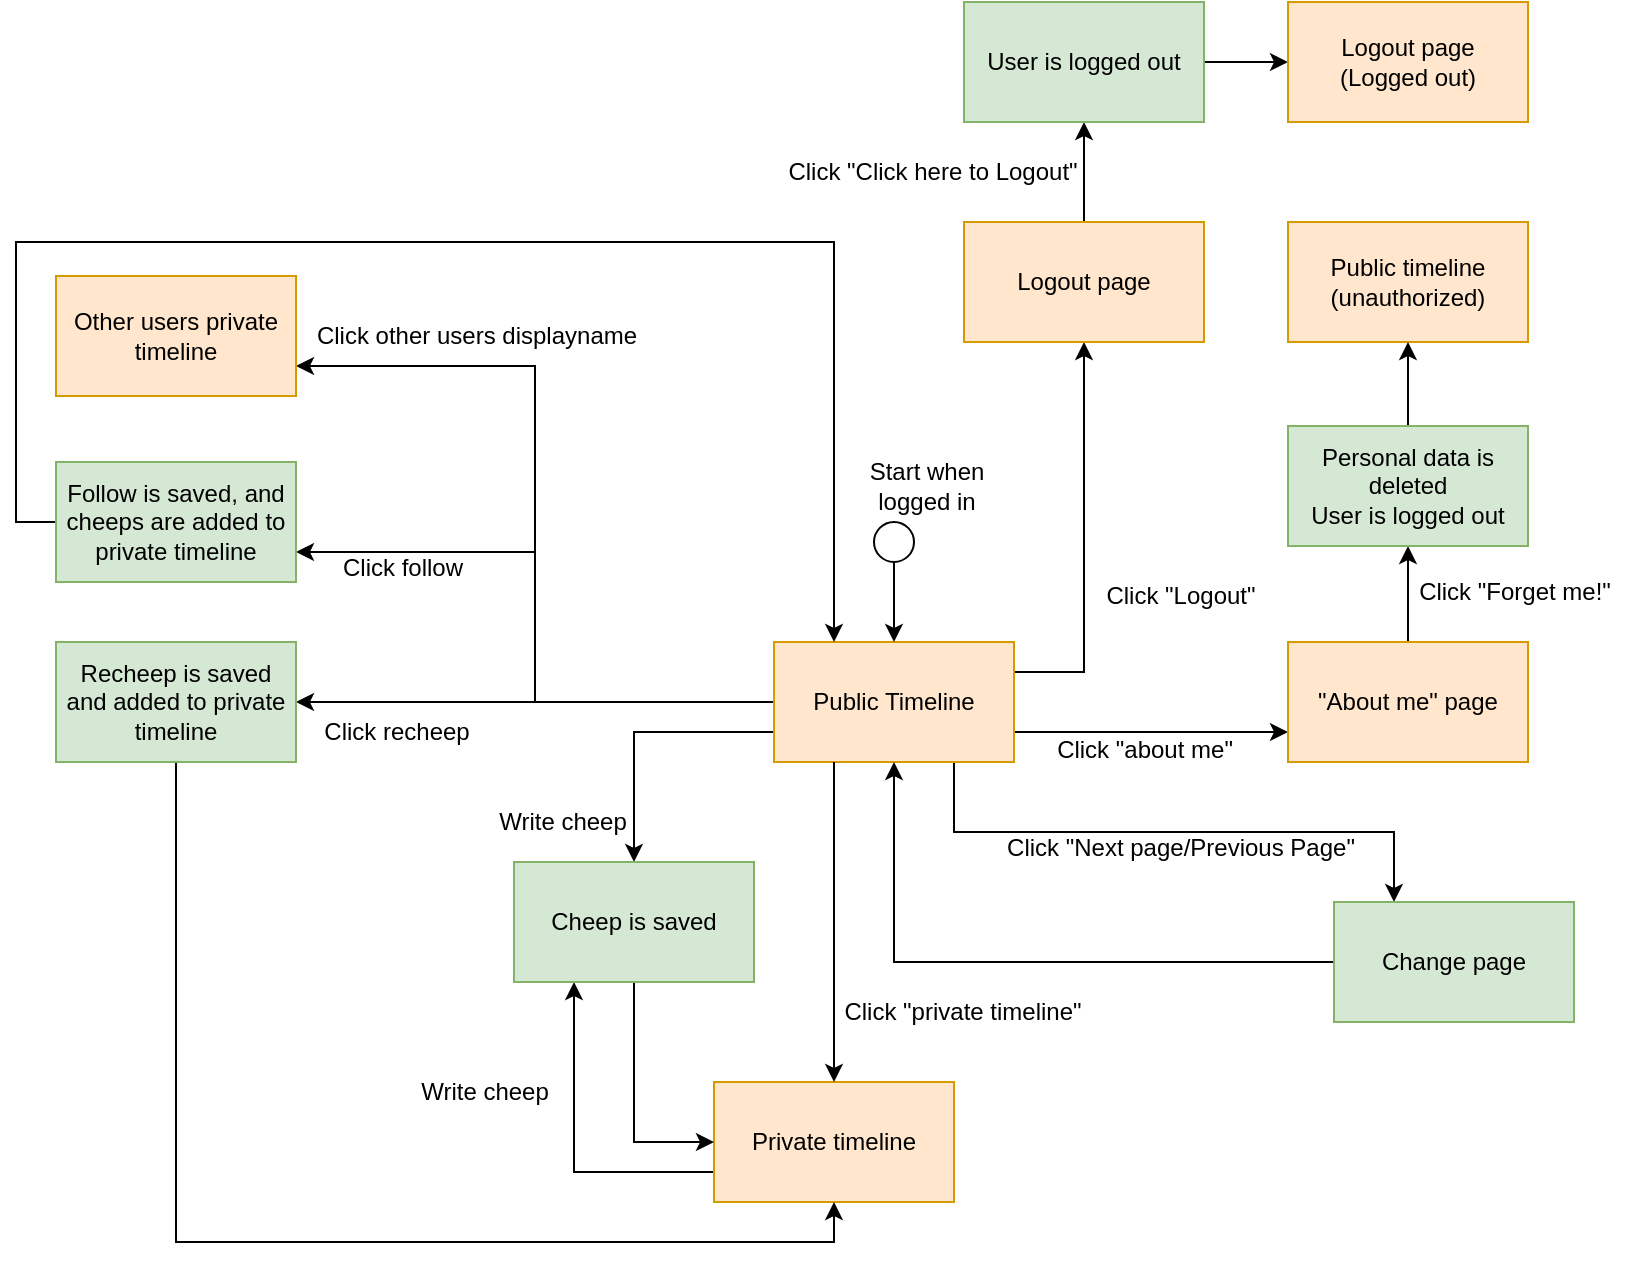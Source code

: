 <mxfile version="25.0.3">
  <diagram name="Page-1" id="y3hkHfAynZl3pnnkwFX1">
    <mxGraphModel dx="2284" dy="1849" grid="1" gridSize="10" guides="1" tooltips="1" connect="1" arrows="1" fold="1" page="1" pageScale="1" pageWidth="850" pageHeight="1100" math="0" shadow="0">
      <root>
        <mxCell id="0" />
        <mxCell id="1" parent="0" />
        <mxCell id="lbwXfGIo92KUNlPeVLxW-22" style="edgeStyle=orthogonalEdgeStyle;rounded=0;orthogonalLoop=1;jettySize=auto;html=1;exitX=0;exitY=0.5;exitDx=0;exitDy=0;entryX=1;entryY=0.5;entryDx=0;entryDy=0;" parent="1" source="lbwXfGIo92KUNlPeVLxW-1" target="lbwXfGIo92KUNlPeVLxW-21" edge="1">
          <mxGeometry relative="1" as="geometry" />
        </mxCell>
        <mxCell id="lbwXfGIo92KUNlPeVLxW-31" style="edgeStyle=orthogonalEdgeStyle;rounded=0;orthogonalLoop=1;jettySize=auto;html=1;exitX=0;exitY=0.75;exitDx=0;exitDy=0;entryX=0.5;entryY=0;entryDx=0;entryDy=0;" parent="1" source="lbwXfGIo92KUNlPeVLxW-1" target="lbwXfGIo92KUNlPeVLxW-29" edge="1">
          <mxGeometry relative="1" as="geometry" />
        </mxCell>
        <mxCell id="lbwXfGIo92KUNlPeVLxW-35" style="edgeStyle=orthogonalEdgeStyle;rounded=0;orthogonalLoop=1;jettySize=auto;html=1;exitX=0;exitY=0.5;exitDx=0;exitDy=0;entryX=1;entryY=0.75;entryDx=0;entryDy=0;" parent="1" source="lbwXfGIo92KUNlPeVLxW-1" target="lbwXfGIo92KUNlPeVLxW-34" edge="1">
          <mxGeometry relative="1" as="geometry" />
        </mxCell>
        <mxCell id="9OqFKfZ0Lvg_216pfF7S-1" style="edgeStyle=orthogonalEdgeStyle;rounded=0;orthogonalLoop=1;jettySize=auto;html=1;exitX=0;exitY=0.5;exitDx=0;exitDy=0;entryX=1;entryY=0.75;entryDx=0;entryDy=0;" parent="1" source="lbwXfGIo92KUNlPeVLxW-1" target="lbwXfGIo92KUNlPeVLxW-40" edge="1">
          <mxGeometry relative="1" as="geometry" />
        </mxCell>
        <mxCell id="9OqFKfZ0Lvg_216pfF7S-16" style="edgeStyle=orthogonalEdgeStyle;rounded=0;orthogonalLoop=1;jettySize=auto;html=1;exitX=1;exitY=0.75;exitDx=0;exitDy=0;entryX=0;entryY=0.75;entryDx=0;entryDy=0;" parent="1" source="lbwXfGIo92KUNlPeVLxW-1" target="lbwXfGIo92KUNlPeVLxW-6" edge="1">
          <mxGeometry relative="1" as="geometry" />
        </mxCell>
        <mxCell id="9OqFKfZ0Lvg_216pfF7S-17" style="edgeStyle=orthogonalEdgeStyle;rounded=0;orthogonalLoop=1;jettySize=auto;html=1;exitX=1;exitY=0.25;exitDx=0;exitDy=0;entryX=0.5;entryY=1;entryDx=0;entryDy=0;" parent="1" source="lbwXfGIo92KUNlPeVLxW-1" target="9OqFKfZ0Lvg_216pfF7S-14" edge="1">
          <mxGeometry relative="1" as="geometry" />
        </mxCell>
        <mxCell id="ZVpbq_0JM9wJWWqOyXXS-6" style="edgeStyle=orthogonalEdgeStyle;rounded=0;orthogonalLoop=1;jettySize=auto;html=1;exitX=0.75;exitY=1;exitDx=0;exitDy=0;entryX=0.25;entryY=0;entryDx=0;entryDy=0;" parent="1" source="lbwXfGIo92KUNlPeVLxW-1" target="ZVpbq_0JM9wJWWqOyXXS-4" edge="1">
          <mxGeometry relative="1" as="geometry" />
        </mxCell>
        <mxCell id="lbwXfGIo92KUNlPeVLxW-1" value="Public Timeline" style="rounded=0;whiteSpace=wrap;html=1;fillColor=#ffe6cc;strokeColor=#d79b00;" parent="1" vertex="1">
          <mxGeometry x="320" y="80" width="120" height="60" as="geometry" />
        </mxCell>
        <mxCell id="lbwXfGIo92KUNlPeVLxW-5" style="edgeStyle=orthogonalEdgeStyle;rounded=0;orthogonalLoop=1;jettySize=auto;html=1;exitX=0.5;exitY=1;exitDx=0;exitDy=0;entryX=0.5;entryY=0;entryDx=0;entryDy=0;" parent="1" source="lbwXfGIo92KUNlPeVLxW-4" target="lbwXfGIo92KUNlPeVLxW-1" edge="1">
          <mxGeometry relative="1" as="geometry" />
        </mxCell>
        <mxCell id="lbwXfGIo92KUNlPeVLxW-4" value="" style="ellipse;whiteSpace=wrap;html=1;aspect=fixed;" parent="1" vertex="1">
          <mxGeometry x="370" y="20" width="20" height="20" as="geometry" />
        </mxCell>
        <mxCell id="9OqFKfZ0Lvg_216pfF7S-11" style="edgeStyle=orthogonalEdgeStyle;rounded=0;orthogonalLoop=1;jettySize=auto;html=1;exitX=0.5;exitY=0;exitDx=0;exitDy=0;entryX=0.5;entryY=1;entryDx=0;entryDy=0;" parent="1" source="lbwXfGIo92KUNlPeVLxW-6" target="lbwXfGIo92KUNlPeVLxW-37" edge="1">
          <mxGeometry relative="1" as="geometry" />
        </mxCell>
        <mxCell id="lbwXfGIo92KUNlPeVLxW-6" value="&quot;About me&quot; page" style="rounded=0;whiteSpace=wrap;html=1;fillColor=#ffe6cc;strokeColor=#d79b00;" parent="1" vertex="1">
          <mxGeometry x="577" y="80" width="120" height="60" as="geometry" />
        </mxCell>
        <mxCell id="lbwXfGIo92KUNlPeVLxW-9" value="Click &quot;about me&quot;" style="text;html=1;align=center;verticalAlign=middle;resizable=0;points=[];autosize=1;strokeColor=none;fillColor=none;" parent="1" vertex="1">
          <mxGeometry x="450" y="119" width="110" height="30" as="geometry" />
        </mxCell>
        <mxCell id="lbwXfGIo92KUNlPeVLxW-11" value="&lt;div&gt;Public timeline&lt;/div&gt;&lt;div&gt;(unauthorized)&lt;br&gt;&lt;/div&gt;" style="rounded=0;whiteSpace=wrap;html=1;fillColor=#ffe6cc;strokeColor=#d79b00;" parent="1" vertex="1">
          <mxGeometry x="577" y="-130" width="120" height="60" as="geometry" />
        </mxCell>
        <mxCell id="lbwXfGIo92KUNlPeVLxW-13" value="&lt;div&gt;Click &quot;Forget me!&quot;&lt;/div&gt;" style="text;html=1;align=center;verticalAlign=middle;resizable=0;points=[];autosize=1;strokeColor=none;fillColor=none;" parent="1" vertex="1">
          <mxGeometry x="630" y="40" width="120" height="30" as="geometry" />
        </mxCell>
        <mxCell id="lbwXfGIo92KUNlPeVLxW-14" value="&lt;div&gt;Start when&lt;br&gt;&lt;/div&gt;&lt;div&gt;logged in&lt;/div&gt;" style="text;html=1;align=center;verticalAlign=middle;resizable=0;points=[];autosize=1;strokeColor=none;fillColor=none;" parent="1" vertex="1">
          <mxGeometry x="356" y="-18" width="80" height="40" as="geometry" />
        </mxCell>
        <mxCell id="ZVpbq_0JM9wJWWqOyXXS-9" style="edgeStyle=orthogonalEdgeStyle;rounded=0;orthogonalLoop=1;jettySize=auto;html=1;exitX=0;exitY=0.75;exitDx=0;exitDy=0;entryX=0.25;entryY=1;entryDx=0;entryDy=0;" parent="1" source="lbwXfGIo92KUNlPeVLxW-18" target="lbwXfGIo92KUNlPeVLxW-29" edge="1">
          <mxGeometry relative="1" as="geometry" />
        </mxCell>
        <mxCell id="lbwXfGIo92KUNlPeVLxW-18" value="Private timeline" style="rounded=0;whiteSpace=wrap;html=1;fillColor=#ffe6cc;strokeColor=#d79b00;" parent="1" vertex="1">
          <mxGeometry x="290" y="300" width="120" height="60" as="geometry" />
        </mxCell>
        <mxCell id="lbwXfGIo92KUNlPeVLxW-20" value="Click &quot;private timeline&quot;" style="text;html=1;align=center;verticalAlign=middle;resizable=0;points=[];autosize=1;strokeColor=none;fillColor=none;" parent="1" vertex="1">
          <mxGeometry x="344" y="250" width="140" height="30" as="geometry" />
        </mxCell>
        <mxCell id="ZVpbq_0JM9wJWWqOyXXS-2" style="edgeStyle=orthogonalEdgeStyle;rounded=0;orthogonalLoop=1;jettySize=auto;html=1;exitX=0.5;exitY=1;exitDx=0;exitDy=0;entryX=0.5;entryY=1;entryDx=0;entryDy=0;" parent="1" source="lbwXfGIo92KUNlPeVLxW-21" target="lbwXfGIo92KUNlPeVLxW-18" edge="1">
          <mxGeometry relative="1" as="geometry" />
        </mxCell>
        <mxCell id="lbwXfGIo92KUNlPeVLxW-21" value="Recheep is saved and added to private timeline" style="rounded=0;whiteSpace=wrap;html=1;fillColor=#d5e8d4;strokeColor=#82b366;" parent="1" vertex="1">
          <mxGeometry x="-39" y="80" width="120" height="60" as="geometry" />
        </mxCell>
        <mxCell id="lbwXfGIo92KUNlPeVLxW-23" value="Click other users displayname" style="text;html=1;align=center;verticalAlign=middle;resizable=0;points=[];autosize=1;strokeColor=none;fillColor=none;" parent="1" vertex="1">
          <mxGeometry x="81" y="-88" width="180" height="30" as="geometry" />
        </mxCell>
        <mxCell id="ZVpbq_0JM9wJWWqOyXXS-3" style="edgeStyle=orthogonalEdgeStyle;rounded=0;orthogonalLoop=1;jettySize=auto;html=1;exitX=0.5;exitY=1;exitDx=0;exitDy=0;entryX=0;entryY=0.5;entryDx=0;entryDy=0;" parent="1" source="lbwXfGIo92KUNlPeVLxW-29" target="lbwXfGIo92KUNlPeVLxW-18" edge="1">
          <mxGeometry relative="1" as="geometry" />
        </mxCell>
        <mxCell id="lbwXfGIo92KUNlPeVLxW-29" value="Cheep is saved" style="rounded=0;whiteSpace=wrap;html=1;fillColor=#d5e8d4;strokeColor=#82b366;" parent="1" vertex="1">
          <mxGeometry x="190" y="190" width="120" height="60" as="geometry" />
        </mxCell>
        <mxCell id="lbwXfGIo92KUNlPeVLxW-32" value="Write cheep" style="text;html=1;align=center;verticalAlign=middle;resizable=0;points=[];autosize=1;strokeColor=none;fillColor=none;" parent="1" vertex="1">
          <mxGeometry x="169" y="155" width="90" height="30" as="geometry" />
        </mxCell>
        <mxCell id="ZVpbq_0JM9wJWWqOyXXS-8" style="edgeStyle=orthogonalEdgeStyle;rounded=0;orthogonalLoop=1;jettySize=auto;html=1;exitX=0;exitY=0.5;exitDx=0;exitDy=0;entryX=0.25;entryY=0;entryDx=0;entryDy=0;" parent="1" source="lbwXfGIo92KUNlPeVLxW-34" target="lbwXfGIo92KUNlPeVLxW-1" edge="1">
          <mxGeometry relative="1" as="geometry">
            <Array as="points">
              <mxPoint x="-59" y="20" />
              <mxPoint x="-59" y="-120" />
              <mxPoint x="350" y="-120" />
            </Array>
          </mxGeometry>
        </mxCell>
        <mxCell id="lbwXfGIo92KUNlPeVLxW-34" value="Follow is saved, and cheeps are added to private timeline" style="rounded=0;whiteSpace=wrap;html=1;fillColor=#d5e8d4;strokeColor=#82b366;" parent="1" vertex="1">
          <mxGeometry x="-39" y="-10" width="120" height="60" as="geometry" />
        </mxCell>
        <mxCell id="9OqFKfZ0Lvg_216pfF7S-12" style="edgeStyle=orthogonalEdgeStyle;rounded=0;orthogonalLoop=1;jettySize=auto;html=1;exitX=0.5;exitY=0;exitDx=0;exitDy=0;entryX=0.5;entryY=1;entryDx=0;entryDy=0;" parent="1" source="lbwXfGIo92KUNlPeVLxW-37" target="lbwXfGIo92KUNlPeVLxW-11" edge="1">
          <mxGeometry relative="1" as="geometry" />
        </mxCell>
        <mxCell id="lbwXfGIo92KUNlPeVLxW-37" value="&lt;div&gt;Personal data is deleted&lt;/div&gt;&lt;div&gt;User is logged out&lt;br&gt;&lt;/div&gt;" style="rounded=0;whiteSpace=wrap;html=1;fillColor=#d5e8d4;strokeColor=#82b366;" parent="1" vertex="1">
          <mxGeometry x="577" y="-28" width="120" height="60" as="geometry" />
        </mxCell>
        <mxCell id="lbwXfGIo92KUNlPeVLxW-40" value="Other users private timeline" style="rounded=0;whiteSpace=wrap;html=1;fillColor=#ffe6cc;strokeColor=#d79b00;" parent="1" vertex="1">
          <mxGeometry x="-39" y="-103" width="120" height="60" as="geometry" />
        </mxCell>
        <mxCell id="9OqFKfZ0Lvg_216pfF7S-2" value="Click follow" style="text;html=1;align=center;verticalAlign=middle;resizable=0;points=[];autosize=1;strokeColor=none;fillColor=none;" parent="1" vertex="1">
          <mxGeometry x="94" y="28" width="80" height="30" as="geometry" />
        </mxCell>
        <mxCell id="9OqFKfZ0Lvg_216pfF7S-3" value="Click recheep" style="text;html=1;align=center;verticalAlign=middle;resizable=0;points=[];autosize=1;strokeColor=none;fillColor=none;" parent="1" vertex="1">
          <mxGeometry x="81" y="110" width="100" height="30" as="geometry" />
        </mxCell>
        <mxCell id="9OqFKfZ0Lvg_216pfF7S-10" style="edgeStyle=orthogonalEdgeStyle;rounded=0;orthogonalLoop=1;jettySize=auto;html=1;exitX=0.25;exitY=1;exitDx=0;exitDy=0;entryX=0.5;entryY=0;entryDx=0;entryDy=0;" parent="1" source="lbwXfGIo92KUNlPeVLxW-1" target="lbwXfGIo92KUNlPeVLxW-18" edge="1">
          <mxGeometry relative="1" as="geometry" />
        </mxCell>
        <mxCell id="EZaodzPdwQsRePZoDb14-2" style="edgeStyle=orthogonalEdgeStyle;rounded=0;orthogonalLoop=1;jettySize=auto;html=1;exitX=0.5;exitY=0;exitDx=0;exitDy=0;entryX=0.5;entryY=1;entryDx=0;entryDy=0;" parent="1" source="9OqFKfZ0Lvg_216pfF7S-14" target="9OqFKfZ0Lvg_216pfF7S-20" edge="1">
          <mxGeometry relative="1" as="geometry" />
        </mxCell>
        <mxCell id="9OqFKfZ0Lvg_216pfF7S-14" value="Logout page" style="rounded=0;whiteSpace=wrap;html=1;fillColor=#ffe6cc;strokeColor=#d79b00;" parent="1" vertex="1">
          <mxGeometry x="415" y="-130" width="120" height="60" as="geometry" />
        </mxCell>
        <mxCell id="9OqFKfZ0Lvg_216pfF7S-19" value="Click &quot;Logout&quot;" style="text;html=1;align=center;verticalAlign=middle;resizable=0;points=[];autosize=1;strokeColor=none;fillColor=none;" parent="1" vertex="1">
          <mxGeometry x="473" y="42" width="100" height="30" as="geometry" />
        </mxCell>
        <mxCell id="EZaodzPdwQsRePZoDb14-4" style="edgeStyle=orthogonalEdgeStyle;rounded=0;orthogonalLoop=1;jettySize=auto;html=1;exitX=1;exitY=0.5;exitDx=0;exitDy=0;entryX=0;entryY=0.5;entryDx=0;entryDy=0;" parent="1" source="9OqFKfZ0Lvg_216pfF7S-20" target="EZaodzPdwQsRePZoDb14-3" edge="1">
          <mxGeometry relative="1" as="geometry" />
        </mxCell>
        <mxCell id="9OqFKfZ0Lvg_216pfF7S-20" value="User is logged out" style="rounded=0;whiteSpace=wrap;html=1;fillColor=#d5e8d4;strokeColor=#82b366;" parent="1" vertex="1">
          <mxGeometry x="415" y="-240" width="120" height="60" as="geometry" />
        </mxCell>
        <mxCell id="EZaodzPdwQsRePZoDb14-1" value="Click &quot;Click here to Logout&quot;" style="text;html=1;align=center;verticalAlign=middle;resizable=0;points=[];autosize=1;strokeColor=none;fillColor=none;" parent="1" vertex="1">
          <mxGeometry x="314" y="-170" width="170" height="30" as="geometry" />
        </mxCell>
        <mxCell id="EZaodzPdwQsRePZoDb14-3" value="&lt;div&gt;Logout page&lt;/div&gt;&lt;div&gt;(Logged out)&lt;br&gt;&lt;/div&gt;" style="rounded=0;whiteSpace=wrap;html=1;fillColor=#ffe6cc;strokeColor=#d79b00;" parent="1" vertex="1">
          <mxGeometry x="577" y="-240" width="120" height="60" as="geometry" />
        </mxCell>
        <mxCell id="ZVpbq_0JM9wJWWqOyXXS-5" style="edgeStyle=orthogonalEdgeStyle;rounded=0;orthogonalLoop=1;jettySize=auto;html=1;exitX=0;exitY=0.5;exitDx=0;exitDy=0;entryX=0.5;entryY=1;entryDx=0;entryDy=0;" parent="1" source="ZVpbq_0JM9wJWWqOyXXS-4" target="lbwXfGIo92KUNlPeVLxW-1" edge="1">
          <mxGeometry relative="1" as="geometry" />
        </mxCell>
        <mxCell id="ZVpbq_0JM9wJWWqOyXXS-4" value="Change page " style="rounded=0;whiteSpace=wrap;html=1;fillColor=#d5e8d4;strokeColor=#82b366;" parent="1" vertex="1">
          <mxGeometry x="600" y="210" width="120" height="60" as="geometry" />
        </mxCell>
        <mxCell id="ZVpbq_0JM9wJWWqOyXXS-7" value="Click &quot;Next page/Previous Page&quot;" style="text;html=1;align=center;verticalAlign=middle;resizable=0;points=[];autosize=1;strokeColor=none;fillColor=none;" parent="1" vertex="1">
          <mxGeometry x="423" y="168" width="200" height="30" as="geometry" />
        </mxCell>
        <mxCell id="ZVpbq_0JM9wJWWqOyXXS-10" value="Write cheep" style="text;html=1;align=center;verticalAlign=middle;resizable=0;points=[];autosize=1;strokeColor=none;fillColor=none;" parent="1" vertex="1">
          <mxGeometry x="130" y="290" width="90" height="30" as="geometry" />
        </mxCell>
      </root>
    </mxGraphModel>
  </diagram>
</mxfile>
